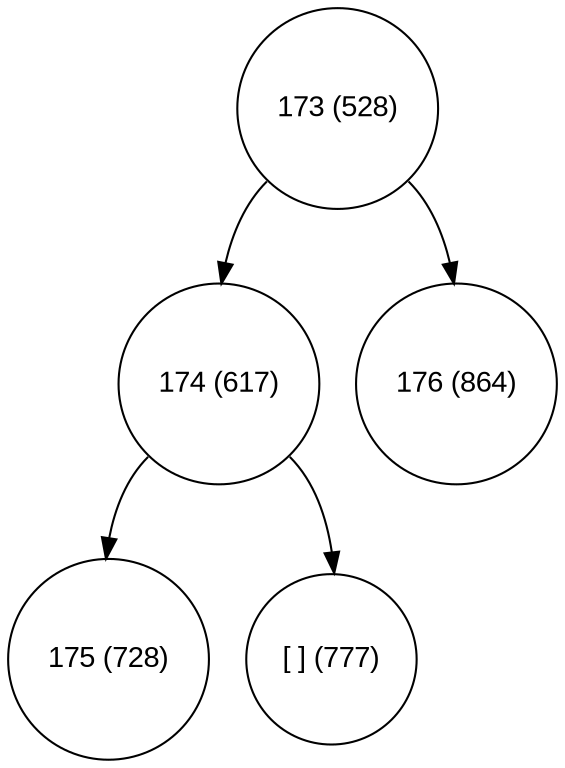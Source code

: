 digraph move_down {
	node [fontname="Arial", shape="circle", width=0.5]; 

	0 [label = "173 (528)"];
	0:sw -> 1;
	1 [label = "174 (617)"];
	1:sw -> 3;
	3 [label = "175 (728)"];
	1:se -> 4;
	4 [label = "[ ] (777)"];
	0:se -> 2;
	2 [label = "176 (864)"];
}
